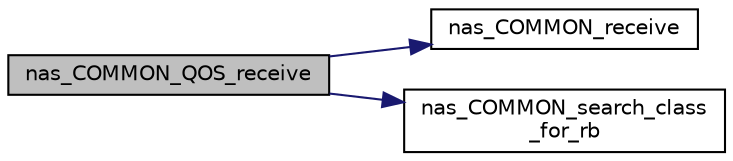 digraph "nas_COMMON_QOS_receive"
{
 // LATEX_PDF_SIZE
  edge [fontname="Helvetica",fontsize="10",labelfontname="Helvetica",labelfontsize="10"];
  node [fontname="Helvetica",fontsize="10",shape=record];
  rankdir="LR";
  Node1 [label="nas_COMMON_QOS_receive",height=0.2,width=0.4,color="black", fillcolor="grey75", style="filled", fontcolor="black",tooltip="Retrieve PDU from PDCP for connection."];
  Node1 -> Node2 [color="midnightblue",fontsize="10",style="solid",fontname="Helvetica"];
  Node2 [label="nas_COMMON_receive",height=0.2,width=0.4,color="black", fillcolor="white", style="filled",URL="$NETWORK__DRIVER_2MESH_2common_8c.html#adac78217a27ff114215f45976a47a48c",tooltip=" "];
  Node1 -> Node3 [color="midnightblue",fontsize="10",style="solid",fontname="Helvetica"];
  Node3 [label="nas_COMMON_search_class\l_for_rb",height=0.2,width=0.4,color="black", fillcolor="white", style="filled",URL="$group__em.html#gab10ae685ed23511e62d2458071e8d4f6",tooltip="Search for an RX classifier entity based on a RB id and pointer to nas_priv."];
}
